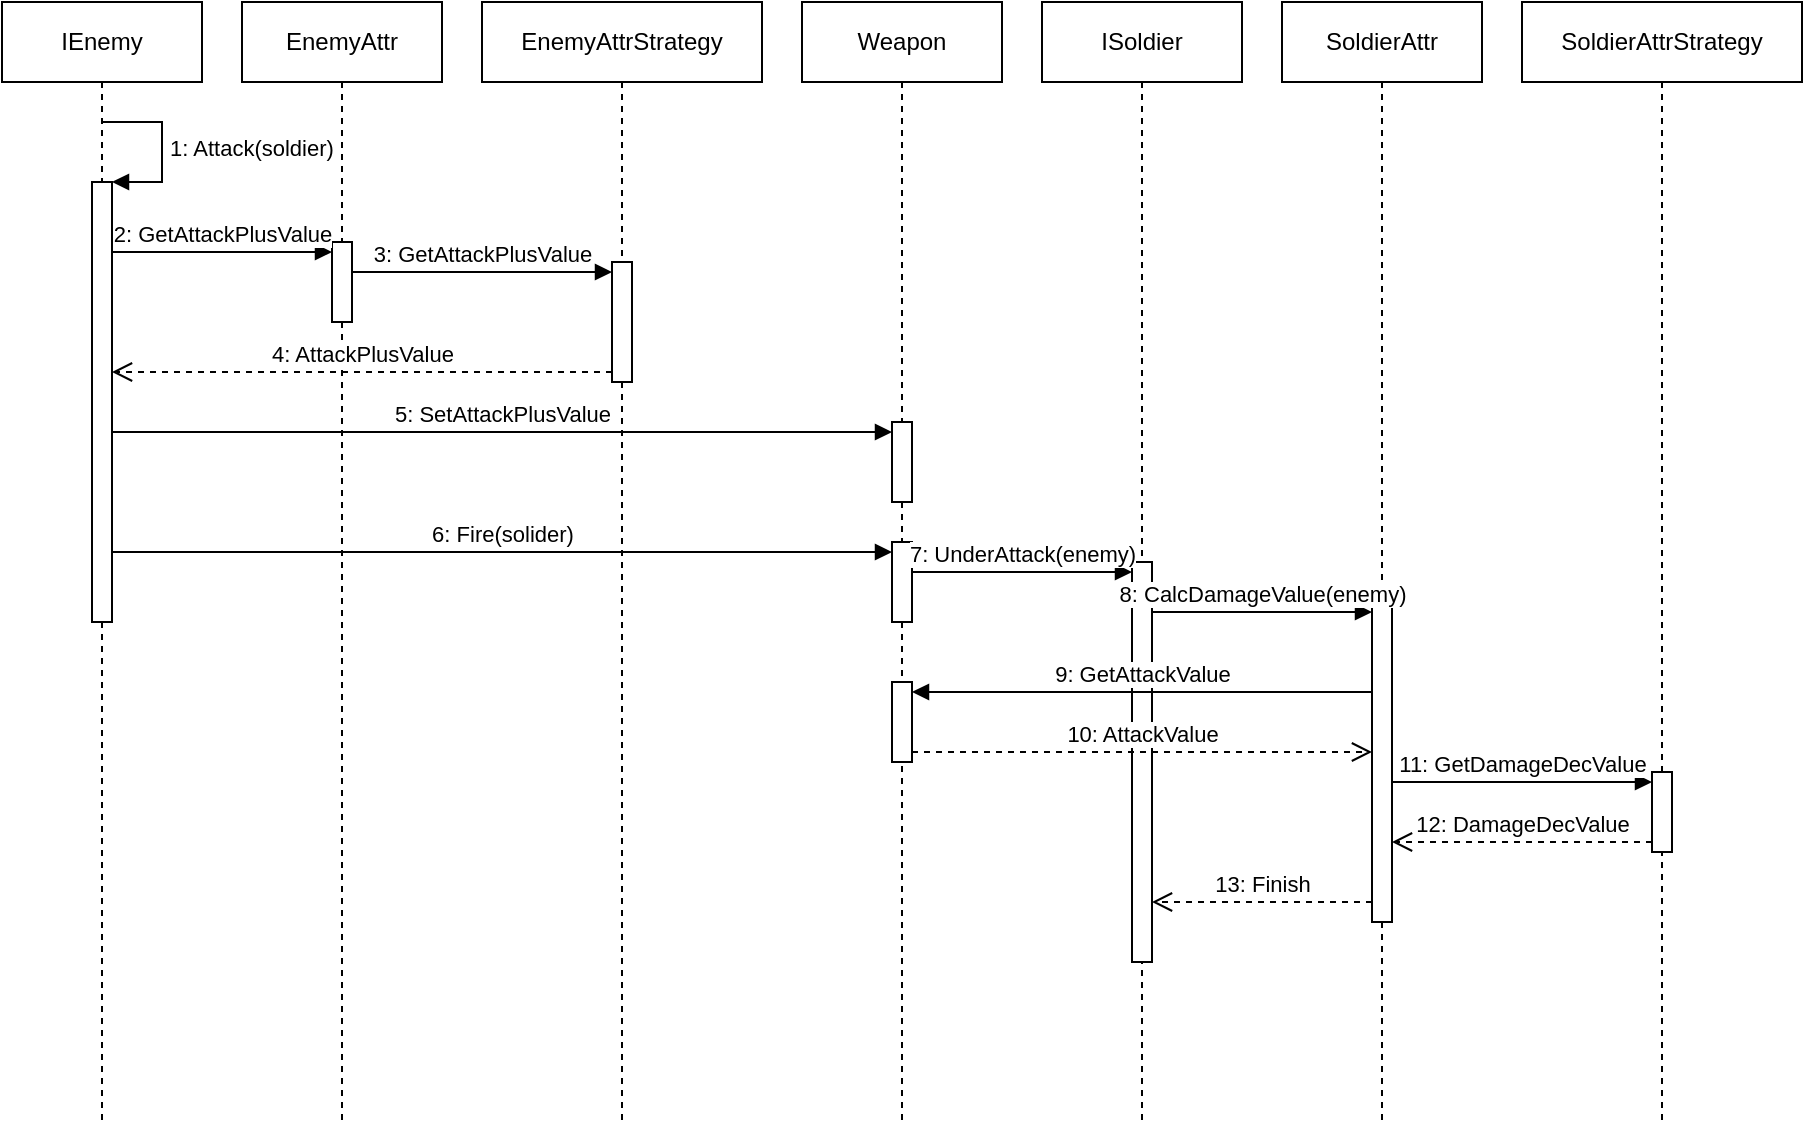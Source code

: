 <mxfile version="22.1.11" type="device">
  <diagram name="第 1 页" id="JIpCpu3kDTxtHMUcW0k5">
    <mxGraphModel dx="1418" dy="828" grid="1" gridSize="10" guides="1" tooltips="1" connect="1" arrows="1" fold="1" page="1" pageScale="1" pageWidth="827" pageHeight="1169" math="0" shadow="0">
      <root>
        <mxCell id="0" />
        <mxCell id="1" parent="0" />
        <mxCell id="bo6n2A8fwEboj7JGyld0-2" value="IEnemy" style="shape=umlLifeline;perimeter=lifelinePerimeter;whiteSpace=wrap;html=1;container=1;dropTarget=0;collapsible=0;recursiveResize=0;outlineConnect=0;portConstraint=eastwest;newEdgeStyle={&quot;curved&quot;:0,&quot;rounded&quot;:0};" parent="1" vertex="1">
          <mxGeometry y="160" width="100" height="560" as="geometry" />
        </mxCell>
        <mxCell id="bo6n2A8fwEboj7JGyld0-9" value="" style="html=1;points=[[0,0,0,0,5],[0,1,0,0,-5],[1,0,0,0,5],[1,1,0,0,-5]];perimeter=orthogonalPerimeter;outlineConnect=0;targetShapes=umlLifeline;portConstraint=eastwest;newEdgeStyle={&quot;curved&quot;:0,&quot;rounded&quot;:0};" parent="bo6n2A8fwEboj7JGyld0-2" vertex="1">
          <mxGeometry x="45" y="90" width="10" height="220" as="geometry" />
        </mxCell>
        <mxCell id="bo6n2A8fwEboj7JGyld0-11" value="1: Attack(soldier)" style="html=1;align=left;spacingLeft=2;endArrow=block;rounded=0;edgeStyle=orthogonalEdgeStyle;curved=0;rounded=0;" parent="bo6n2A8fwEboj7JGyld0-2" edge="1">
          <mxGeometry relative="1" as="geometry">
            <mxPoint x="50" y="60" as="sourcePoint" />
            <Array as="points">
              <mxPoint x="80" y="90" />
            </Array>
            <mxPoint x="55" y="90" as="targetPoint" />
          </mxGeometry>
        </mxCell>
        <mxCell id="bo6n2A8fwEboj7JGyld0-3" value="EnemyAttr" style="shape=umlLifeline;perimeter=lifelinePerimeter;whiteSpace=wrap;html=1;container=1;dropTarget=0;collapsible=0;recursiveResize=0;outlineConnect=0;portConstraint=eastwest;newEdgeStyle={&quot;curved&quot;:0,&quot;rounded&quot;:0};" parent="1" vertex="1">
          <mxGeometry x="120" y="160" width="100" height="560" as="geometry" />
        </mxCell>
        <mxCell id="bo6n2A8fwEboj7JGyld0-12" value="" style="html=1;points=[[0,0,0,0,5],[0,1,0,0,-5],[1,0,0,0,5],[1,1,0,0,-5]];perimeter=orthogonalPerimeter;outlineConnect=0;targetShapes=umlLifeline;portConstraint=eastwest;newEdgeStyle={&quot;curved&quot;:0,&quot;rounded&quot;:0};" parent="bo6n2A8fwEboj7JGyld0-3" vertex="1">
          <mxGeometry x="45" y="120" width="10" height="40" as="geometry" />
        </mxCell>
        <mxCell id="bo6n2A8fwEboj7JGyld0-4" value="EnemyAttrStrategy" style="shape=umlLifeline;perimeter=lifelinePerimeter;whiteSpace=wrap;html=1;container=1;dropTarget=0;collapsible=0;recursiveResize=0;outlineConnect=0;portConstraint=eastwest;newEdgeStyle={&quot;curved&quot;:0,&quot;rounded&quot;:0};" parent="1" vertex="1">
          <mxGeometry x="240" y="160" width="140" height="560" as="geometry" />
        </mxCell>
        <mxCell id="bo6n2A8fwEboj7JGyld0-15" value="" style="html=1;points=[[0,0,0,0,5],[0,1,0,0,-5],[1,0,0,0,5],[1,1,0,0,-5]];perimeter=orthogonalPerimeter;outlineConnect=0;targetShapes=umlLifeline;portConstraint=eastwest;newEdgeStyle={&quot;curved&quot;:0,&quot;rounded&quot;:0};" parent="bo6n2A8fwEboj7JGyld0-4" vertex="1">
          <mxGeometry x="65" y="130" width="10" height="60" as="geometry" />
        </mxCell>
        <mxCell id="bo6n2A8fwEboj7JGyld0-5" value="Weapon" style="shape=umlLifeline;perimeter=lifelinePerimeter;whiteSpace=wrap;html=1;container=1;dropTarget=0;collapsible=0;recursiveResize=0;outlineConnect=0;portConstraint=eastwest;newEdgeStyle={&quot;curved&quot;:0,&quot;rounded&quot;:0};" parent="1" vertex="1">
          <mxGeometry x="400" y="160" width="100" height="560" as="geometry" />
        </mxCell>
        <mxCell id="bo6n2A8fwEboj7JGyld0-18" value="" style="html=1;points=[[0,0,0,0,5],[0,1,0,0,-5],[1,0,0,0,5],[1,1,0,0,-5]];perimeter=orthogonalPerimeter;outlineConnect=0;targetShapes=umlLifeline;portConstraint=eastwest;newEdgeStyle={&quot;curved&quot;:0,&quot;rounded&quot;:0};" parent="bo6n2A8fwEboj7JGyld0-5" vertex="1">
          <mxGeometry x="45" y="210" width="10" height="40" as="geometry" />
        </mxCell>
        <mxCell id="bo6n2A8fwEboj7JGyld0-20" value="" style="html=1;points=[[0,0,0,0,5],[0,1,0,0,-5],[1,0,0,0,5],[1,1,0,0,-5]];perimeter=orthogonalPerimeter;outlineConnect=0;targetShapes=umlLifeline;portConstraint=eastwest;newEdgeStyle={&quot;curved&quot;:0,&quot;rounded&quot;:0};" parent="bo6n2A8fwEboj7JGyld0-5" vertex="1">
          <mxGeometry x="45" y="270" width="10" height="40" as="geometry" />
        </mxCell>
        <mxCell id="bo6n2A8fwEboj7JGyld0-26" value="" style="html=1;points=[[0,0,0,0,5],[0,1,0,0,-5],[1,0,0,0,5],[1,1,0,0,-5]];perimeter=orthogonalPerimeter;outlineConnect=0;targetShapes=umlLifeline;portConstraint=eastwest;newEdgeStyle={&quot;curved&quot;:0,&quot;rounded&quot;:0};" parent="bo6n2A8fwEboj7JGyld0-5" vertex="1">
          <mxGeometry x="45" y="340" width="10" height="40" as="geometry" />
        </mxCell>
        <mxCell id="bo6n2A8fwEboj7JGyld0-6" value="ISoldier" style="shape=umlLifeline;perimeter=lifelinePerimeter;whiteSpace=wrap;html=1;container=1;dropTarget=0;collapsible=0;recursiveResize=0;outlineConnect=0;portConstraint=eastwest;newEdgeStyle={&quot;curved&quot;:0,&quot;rounded&quot;:0};" parent="1" vertex="1">
          <mxGeometry x="520" y="160" width="100" height="560" as="geometry" />
        </mxCell>
        <mxCell id="bo6n2A8fwEboj7JGyld0-22" value="" style="html=1;points=[[0,0,0,0,5],[0,1,0,0,-5],[1,0,0,0,5],[1,1,0,0,-5]];perimeter=orthogonalPerimeter;outlineConnect=0;targetShapes=umlLifeline;portConstraint=eastwest;newEdgeStyle={&quot;curved&quot;:0,&quot;rounded&quot;:0};" parent="bo6n2A8fwEboj7JGyld0-6" vertex="1">
          <mxGeometry x="45" y="280" width="10" height="200" as="geometry" />
        </mxCell>
        <mxCell id="bo6n2A8fwEboj7JGyld0-7" value="SoldierAttr" style="shape=umlLifeline;perimeter=lifelinePerimeter;whiteSpace=wrap;html=1;container=1;dropTarget=0;collapsible=0;recursiveResize=0;outlineConnect=0;portConstraint=eastwest;newEdgeStyle={&quot;curved&quot;:0,&quot;rounded&quot;:0};" parent="1" vertex="1">
          <mxGeometry x="640" y="160" width="100" height="560" as="geometry" />
        </mxCell>
        <mxCell id="bo6n2A8fwEboj7JGyld0-24" value="" style="html=1;points=[[0,0,0,0,5],[0,1,0,0,-5],[1,0,0,0,5],[1,1,0,0,-5]];perimeter=orthogonalPerimeter;outlineConnect=0;targetShapes=umlLifeline;portConstraint=eastwest;newEdgeStyle={&quot;curved&quot;:0,&quot;rounded&quot;:0};" parent="bo6n2A8fwEboj7JGyld0-7" vertex="1">
          <mxGeometry x="45" y="300" width="10" height="160" as="geometry" />
        </mxCell>
        <mxCell id="bo6n2A8fwEboj7JGyld0-8" value="SoldierAttrStrategy" style="shape=umlLifeline;perimeter=lifelinePerimeter;whiteSpace=wrap;html=1;container=1;dropTarget=0;collapsible=0;recursiveResize=0;outlineConnect=0;portConstraint=eastwest;newEdgeStyle={&quot;curved&quot;:0,&quot;rounded&quot;:0};" parent="1" vertex="1">
          <mxGeometry x="760" y="160" width="140" height="560" as="geometry" />
        </mxCell>
        <mxCell id="bo6n2A8fwEboj7JGyld0-32" value="" style="html=1;points=[[0,0,0,0,5],[0,1,0,0,-5],[1,0,0,0,5],[1,1,0,0,-5]];perimeter=orthogonalPerimeter;outlineConnect=0;targetShapes=umlLifeline;portConstraint=eastwest;newEdgeStyle={&quot;curved&quot;:0,&quot;rounded&quot;:0};" parent="bo6n2A8fwEboj7JGyld0-8" vertex="1">
          <mxGeometry x="65" y="385" width="10" height="40" as="geometry" />
        </mxCell>
        <mxCell id="bo6n2A8fwEboj7JGyld0-13" value="2: GetAttackPlusValue" style="html=1;verticalAlign=bottom;endArrow=block;curved=0;rounded=0;entryX=0;entryY=0;entryDx=0;entryDy=5;" parent="1" source="bo6n2A8fwEboj7JGyld0-9" target="bo6n2A8fwEboj7JGyld0-12" edge="1">
          <mxGeometry relative="1" as="geometry">
            <mxPoint x="95" y="285" as="sourcePoint" />
          </mxGeometry>
        </mxCell>
        <mxCell id="bo6n2A8fwEboj7JGyld0-16" value="3: GetAttackPlusValue" style="html=1;verticalAlign=bottom;endArrow=block;curved=0;rounded=0;entryX=0;entryY=0;entryDx=0;entryDy=5;" parent="1" source="bo6n2A8fwEboj7JGyld0-12" target="bo6n2A8fwEboj7JGyld0-15" edge="1">
          <mxGeometry relative="1" as="geometry">
            <mxPoint x="235" y="295" as="sourcePoint" />
          </mxGeometry>
        </mxCell>
        <mxCell id="bo6n2A8fwEboj7JGyld0-17" value="4: AttackPlusValue" style="html=1;verticalAlign=bottom;endArrow=open;dashed=1;endSize=8;curved=0;rounded=0;exitX=0;exitY=1;exitDx=0;exitDy=-5;" parent="1" source="bo6n2A8fwEboj7JGyld0-15" target="bo6n2A8fwEboj7JGyld0-9" edge="1">
          <mxGeometry relative="1" as="geometry">
            <mxPoint x="235" y="365" as="targetPoint" />
          </mxGeometry>
        </mxCell>
        <mxCell id="bo6n2A8fwEboj7JGyld0-19" value="5: SetAttackPlusValue" style="html=1;verticalAlign=bottom;startArrow=none;endArrow=block;startSize=8;curved=0;rounded=0;entryX=0;entryY=0;entryDx=0;entryDy=5;startFill=0;" parent="1" target="bo6n2A8fwEboj7JGyld0-18" edge="1">
          <mxGeometry relative="1" as="geometry">
            <mxPoint x="55" y="375" as="sourcePoint" />
          </mxGeometry>
        </mxCell>
        <mxCell id="bo6n2A8fwEboj7JGyld0-21" value="6: Fire(solider)" style="html=1;verticalAlign=bottom;startArrow=none;endArrow=block;startSize=8;curved=0;rounded=0;entryX=0;entryY=0;entryDx=0;entryDy=5;startFill=0;" parent="1" source="bo6n2A8fwEboj7JGyld0-9" target="bo6n2A8fwEboj7JGyld0-20" edge="1">
          <mxGeometry relative="1" as="geometry">
            <mxPoint x="375" y="435" as="sourcePoint" />
          </mxGeometry>
        </mxCell>
        <mxCell id="bo6n2A8fwEboj7JGyld0-23" value="7: UnderAttack(enemy)" style="html=1;verticalAlign=bottom;startArrow=none;endArrow=block;startSize=8;curved=0;rounded=0;entryX=0;entryY=0;entryDx=0;entryDy=5;startFill=0;" parent="1" source="bo6n2A8fwEboj7JGyld0-20" target="bo6n2A8fwEboj7JGyld0-22" edge="1">
          <mxGeometry relative="1" as="geometry">
            <mxPoint x="495" y="445" as="sourcePoint" />
          </mxGeometry>
        </mxCell>
        <mxCell id="bo6n2A8fwEboj7JGyld0-25" value="8: CalcDamageValue(enemy)" style="html=1;verticalAlign=bottom;startArrow=none;endArrow=block;startSize=8;curved=0;rounded=0;entryX=0;entryY=0;entryDx=0;entryDy=5;startFill=0;" parent="1" source="bo6n2A8fwEboj7JGyld0-22" target="bo6n2A8fwEboj7JGyld0-24" edge="1">
          <mxGeometry relative="1" as="geometry">
            <mxPoint x="615" y="465" as="sourcePoint" />
          </mxGeometry>
        </mxCell>
        <mxCell id="bo6n2A8fwEboj7JGyld0-27" value="9: GetAttackValue" style="html=1;verticalAlign=bottom;endArrow=block;curved=0;rounded=0;entryX=1;entryY=0;entryDx=0;entryDy=5;" parent="1" source="bo6n2A8fwEboj7JGyld0-24" target="bo6n2A8fwEboj7JGyld0-26" edge="1">
          <mxGeometry relative="1" as="geometry">
            <mxPoint x="525" y="505" as="sourcePoint" />
          </mxGeometry>
        </mxCell>
        <mxCell id="bo6n2A8fwEboj7JGyld0-28" value="10: AttackValue" style="html=1;verticalAlign=bottom;endArrow=open;dashed=1;endSize=8;curved=0;rounded=0;exitX=1;exitY=1;exitDx=0;exitDy=-5;" parent="1" source="bo6n2A8fwEboj7JGyld0-26" target="bo6n2A8fwEboj7JGyld0-24" edge="1">
          <mxGeometry relative="1" as="geometry">
            <mxPoint x="525" y="575" as="targetPoint" />
          </mxGeometry>
        </mxCell>
        <mxCell id="bo6n2A8fwEboj7JGyld0-33" value="11: GetDamageDecValue" style="html=1;verticalAlign=bottom;endArrow=block;curved=0;rounded=0;entryX=0;entryY=0;entryDx=0;entryDy=5;" parent="1" source="bo6n2A8fwEboj7JGyld0-24" target="bo6n2A8fwEboj7JGyld0-32" edge="1">
          <mxGeometry relative="1" as="geometry">
            <mxPoint x="755" y="550" as="sourcePoint" />
          </mxGeometry>
        </mxCell>
        <mxCell id="bo6n2A8fwEboj7JGyld0-34" value="12: DamageDecValue" style="html=1;verticalAlign=bottom;endArrow=open;dashed=1;endSize=8;curved=0;rounded=0;exitX=0;exitY=1;exitDx=0;exitDy=-5;" parent="1" source="bo6n2A8fwEboj7JGyld0-32" target="bo6n2A8fwEboj7JGyld0-24" edge="1">
          <mxGeometry relative="1" as="geometry">
            <mxPoint x="755" y="620" as="targetPoint" />
          </mxGeometry>
        </mxCell>
        <mxCell id="bo6n2A8fwEboj7JGyld0-44" value="13: Finish" style="html=1;verticalAlign=bottom;endArrow=open;dashed=1;endSize=8;curved=0;rounded=0;" parent="1" edge="1">
          <mxGeometry relative="1" as="geometry">
            <mxPoint x="685" y="610" as="sourcePoint" />
            <mxPoint x="575" y="610" as="targetPoint" />
          </mxGeometry>
        </mxCell>
      </root>
    </mxGraphModel>
  </diagram>
</mxfile>
